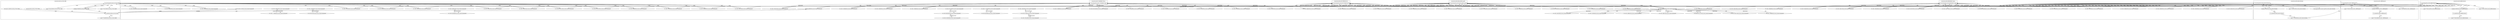 digraph G {
	"1_fwatchdog#ServerID_76c96688d7-9bscs"->"10.1.80.1:55509#ServerID_OuterContainerID"[ label="RESPONSE" ];
	"10.1.80.1:55509#ServerID_OuterContainerID"->"1_fwatchdog#ServerID_76c96688d7-9bscs"[ label="GET" ];
	"1_fwatchdog#ServerID_76c96688d7-9bscs"->"10.1.80.1:55508#ServerID_OuterContainerID"[ label="RESPONSE" ];
	"10.1.80.1:55508#ServerID_OuterContainerID"->"1_fwatchdog#ServerID_76c96688d7-9bscs"[ label="GET" ];
	"1_fwatchdog#ServerID_667d78fb58-847xt"->"10.1.80.1:59340#ServerID_OuterContainerID"[ label="RESPONSE" ];
	"10.1.80.1:59342#ServerID_OuterContainerID"->"1_fwatchdog#ServerID_667d78fb58-847xt"[ label="GET" ];
	"10.1.80.1:59340#ServerID_OuterContainerID"->"1_fwatchdog#ServerID_667d78fb58-847xt"[ label="GET" ];
	"1_fwatchdog#ServerID_667d78fb58-847xt"->"10.1.80.1:59342#ServerID_OuterContainerID"[ label="RESPONSE" ];
	"10.1.80.1:59308#ServerID_OuterContainerID"->"1_fwatchdog#ServerID_1f4f60deee3d"[ label="read" ];
	"1_fwatchdog#ServerID_1f4f60deee3d"->"10.1.80.1:59308#ServerID_OuterContainerID"[ label="write" ];
	"10.1.80.1:59310#ServerID_OuterContainerID"->"1_fwatchdog#ServerID_1f4f60deee3d"[ label="read" ];
	"1_fwatchdog#ServerID_1f4f60deee3d"->"10.1.80.1:59310#ServerID_OuterContainerID"[ label="write" ];
	"10.1.80.1:36358#ServerID_OuterContainerID"->"1_fwatchdog#ServerID_e47e2b15aff4"[ label="read" ];
	"10.1.80.1:36360#ServerID_OuterContainerID"->"1_fwatchdog#ServerID_e47e2b15aff4"[ label="read" ];
	"1_fwatchdog#ServerID_e47e2b15aff4"->"10.1.80.1:36360#ServerID_OuterContainerID"[ label="write" ];
	"10.1.80.1:36390#ServerID_OuterContainerID"->"1_fwatchdog#ServerID_6dcbcc88d5-mp48t"[ label="GET" ];
	"1_fwatchdog#ServerID_e47e2b15aff4"->"10.1.80.1:36358#ServerID_OuterContainerID"[ label="write" ];
	"10.1.80.1:58202#ServerID_OuterContainerID"->"1_fwatchdog#ServerID_d68681b9e3dc"[ label="read" ];
	"1_fwatchdog#ServerID_d68681b9e3dc"->"10.1.80.1:58202#ServerID_OuterContainerID"[ label="write" ];
	"10.1.80.1:58200#ServerID_OuterContainerID"->"1_fwatchdog#ServerID_d68681b9e3dc"[ label="read" ];
	"10.1.80.1:55509#ServerID_OuterContainerID"->"1_fwatchdog#ServerID_bd3e51d82a9e"[ label="read" ];
	"1_fwatchdog#ServerID_d68681b9e3dc"->"10.1.80.1:58200#ServerID_OuterContainerID"[ label="write" ];
	"1_fwatchdog#ServerID_bd3e51d82a9e"->"10.1.80.1:55509#ServerID_OuterContainerID"[ label="write" ];
	"10.1.80.1:55508#ServerID_OuterContainerID"->"1_fwatchdog#ServerID_bd3e51d82a9e"[ label="read" ];
	"1_fwatchdog#ServerID_bd3e51d82a9e"->"10.1.80.1:55508#ServerID_OuterContainerID"[ label="write" ];
	"10.1.80.1:59340#ServerID_OuterContainerID"->"1_fwatchdog#ServerID_1f4f60deee3d"[ label="read" ];
	"10.1.80.1:59342#ServerID_OuterContainerID"->"1_fwatchdog#ServerID_1f4f60deee3d"[ label="read" ];
	"10.1.80.1:36391#ServerID_OuterContainerID"->"1_fwatchdog#ServerID_6dcbcc88d5-mp48t"[ label="GET" ];
	"1_fwatchdog#ServerID_6dcbcc88d5-mp48t"->"10.1.80.1:36391#ServerID_OuterContainerID"[ label="RESPONSE" ];
	"1_fwatchdog#ServerID_6dcbcc88d5-mp48t"->"10.1.80.1:36390#ServerID_OuterContainerID"[ label="RESPONSE" ];
	"10.1.80.1:58230#ServerID_OuterContainerID"->"1_fwatchdog#ServerID_8665dd9487-pdgrc"[ label="GET" ];
	"1_fwatchdog#ServerID_8665dd9487-pdgrc"->"10.1.80.1:58230#ServerID_OuterContainerID"[ label="RESPONSE" ];
	"10.1.80.1:58231#ServerID_OuterContainerID"->"1_fwatchdog#ServerID_8665dd9487-pdgrc"[ label="GET" ];
	"1_fwatchdog#ServerID_8665dd9487-pdgrc"->"10.1.80.1:58231#ServerID_OuterContainerID"[ label="RESPONSE" ];
	"10.1.80.1:55538#ServerID_OuterContainerID"->"1_fwatchdog#ServerID_76c96688d7-9bscs"[ label="GET" ];
	"1_fwatchdog#ServerID_76c96688d7-9bscs"->"10.1.80.1:55538#ServerID_OuterContainerID"[ label="RESPONSE" ];
	"10.1.80.1:55540#ServerID_OuterContainerID"->"1_fwatchdog#ServerID_76c96688d7-9bscs"[ label="GET" ];
	"1_fwatchdog#ServerID_76c96688d7-9bscs"->"10.1.80.1:55540#ServerID_OuterContainerID"[ label="RESPONSE" ];
	"10.1.80.183:58114#ServerID_OuterContainerID"->"1_fwatchdog#ServerID_6dcbcc88d5-mp48t"[ label="POST" ];
	"1_fwatchdog#ServerID_6dcbcc88d5-mp48t"->"gateway:8080#ServerID_OuterContainerID"[ label="POST" ];
	"1_fwatchdog#ServerID_6dcbcc88d5-mp48t"->"10.1.80.183:8080#ServerID_OuterContainerID"[ label="POST" ];
	"10.1.80.183:42036#ServerID_OuterContainerID"->"1_fwatchdog#ServerID_667d78fb58-847xt"[ label="POST" ];
	"1_fwatchdog#ServerID_667d78fb58-847xt"->"10.1.80.183:42036#ServerID_OuterContainerID"[ label="RESPONSE" ];
	"10.1.80.183:8080#ServerID_OuterContainerID"->"1_fwatchdog#ServerID_6dcbcc88d5-mp48t"[ label="RESPONSE" ];
	"gateway:8080#ServerID_OuterContainerID"->"1_fwatchdog#ServerID_6dcbcc88d5-mp48t"[ label="RESPONSE" ];
	"1_fwatchdog#ServerID_6dcbcc88d5-mp48t"->"10.1.80.183:58114#ServerID_OuterContainerID"[ label="RESPONSE" ];
	"10.1.80.1:59390#ServerID_OuterContainerID"->"1_fwatchdog#ServerID_667d78fb58-847xt"[ label="GET" ];
	"1_fwatchdog#ServerID_667d78fb58-847xt"->"10.1.80.1:59390#ServerID_OuterContainerID"[ label="RESPONSE" ];
	"10.1.80.1:59388#ServerID_OuterContainerID"->"1_fwatchdog#ServerID_667d78fb58-847xt"[ label="GET" ];
	"1_fwatchdog#ServerID_667d78fb58-847xt"->"10.1.80.1:59388#ServerID_OuterContainerID"[ label="RESPONSE" ];
	"10.1.80.1:36439#ServerID_OuterContainerID"->"1_fwatchdog#ServerID_6dcbcc88d5-mp48t"[ label="GET" ];
	"1_fwatchdog#ServerID_6dcbcc88d5-mp48t"->"10.1.80.1:36439#ServerID_OuterContainerID"[ label="RESPONSE" ];
	"10.1.80.1:36438#ServerID_OuterContainerID"->"1_fwatchdog#ServerID_6dcbcc88d5-mp48t"[ label="GET" ];
	"1_fwatchdog#ServerID_6dcbcc88d5-mp48t"->"10.1.80.1:36438#ServerID_OuterContainerID"[ label="RESPONSE" ];
	"10.1.80.1:58278#ServerID_OuterContainerID"->"1_fwatchdog#ServerID_8665dd9487-pdgrc"[ label="GET" ];
	"1_fwatchdog#ServerID_8665dd9487-pdgrc"->"10.1.80.1:58278#ServerID_OuterContainerID"[ label="RESPONSE" ];
	"10.1.80.1:58279#ServerID_OuterContainerID"->"1_fwatchdog#ServerID_8665dd9487-pdgrc"[ label="GET" ];
	"1_fwatchdog#ServerID_8665dd9487-pdgrc"->"10.1.80.1:58279#ServerID_OuterContainerID"[ label="RESPONSE" ];
	"10.1.80.183:58150#ServerID_OuterContainerID"->"1_fwatchdog#ServerID_6dcbcc88d5-mp48t"[ label="POST" ];
	"1_fwatchdog#ServerID_6dcbcc88d5-mp48t"->"gateway:8080#ServerID_OuterContainerID"[ label="POST" ];
	"1_fwatchdog#ServerID_6dcbcc88d5-mp48t"->"10.1.80.183:8080#ServerID_OuterContainerID"[ label="POST" ];
	"10.1.80.183:44548#ServerID_OuterContainerID"->"1_fwatchdog#ServerID_8665dd9487-pdgrc"[ label="POST" ];
	"1_fwatchdog#ServerID_8665dd9487-pdgrc"->"10.1.80.183:44548#ServerID_OuterContainerID"[ label="RESPONSE" ];
	"10.1.80.183:8080#ServerID_OuterContainerID"->"1_fwatchdog#ServerID_6dcbcc88d5-mp48t"[ label="RESPONSE" ];
	"gateway:8080#ServerID_OuterContainerID"->"1_fwatchdog#ServerID_6dcbcc88d5-mp48t"[ label="RESPONSE" ];
	"10.1.80.183:56168#ServerID_OuterContainerID"->"1_fwatchdog#ServerID_76c96688d7-9bscs"[ label="POST" ];
	"1_fwatchdog#ServerID_76c96688d7-9bscs"->"10.1.80.183:56168#ServerID_OuterContainerID"[ label="RESPONSE" ];
	"1_fwatchdog#ServerID_6dcbcc88d5-mp48t"->"10.1.80.183:58150#ServerID_OuterContainerID"[ label="RESPONSE" ];
	"10.1.80.1:55610#ServerID_OuterContainerID"->"1_fwatchdog#ServerID_76c96688d7-9bscs"[ label="GET" ];
	"10.1.80.1:55612#ServerID_OuterContainerID"->"1_fwatchdog#ServerID_76c96688d7-9bscs"[ label="GET" ];
	"1_fwatchdog#ServerID_76c96688d7-9bscs"->"10.1.80.1:55612#ServerID_OuterContainerID"[ label="RESPONSE" ];
	"1_fwatchdog#ServerID_76c96688d7-9bscs"->"10.1.80.1:55610#ServerID_OuterContainerID"[ label="RESPONSE" ];
	"10.1.80.1:59440#ServerID_OuterContainerID"->"1_fwatchdog#ServerID_667d78fb58-847xt"[ label="GET" ];
	"1_fwatchdog#ServerID_667d78fb58-847xt"->"10.1.80.1:59440#ServerID_OuterContainerID"[ label="RESPONSE" ];
	"10.1.80.1:59438#ServerID_OuterContainerID"->"1_fwatchdog#ServerID_667d78fb58-847xt"[ label="GET" ];
	"1_fwatchdog#ServerID_667d78fb58-847xt"->"10.1.80.1:59438#ServerID_OuterContainerID"[ label="RESPONSE" ];
	"10.1.80.1:36488#ServerID_OuterContainerID"->"1_fwatchdog#ServerID_6dcbcc88d5-mp48t"[ label="GET" ];
	"1_fwatchdog#ServerID_6dcbcc88d5-mp48t"->"10.1.80.1:36488#ServerID_OuterContainerID"[ label="RESPONSE" ];
	"1_fwatchdog#ServerID_6dcbcc88d5-mp48t"->"10.1.80.1:36490#ServerID_OuterContainerID"[ label="RESPONSE" ];
	"10.1.80.1:36490#ServerID_OuterContainerID"->"1_fwatchdog#ServerID_6dcbcc88d5-mp48t"[ label="GET" ];
	"10.1.80.1:58330#ServerID_OuterContainerID"->"1_fwatchdog#ServerID_8665dd9487-pdgrc"[ label="GET" ];
	"1_fwatchdog#ServerID_8665dd9487-pdgrc"->"10.1.80.1:58330#ServerID_OuterContainerID"[ label="RESPONSE" ];
	"10.1.80.1:58328#ServerID_OuterContainerID"->"1_fwatchdog#ServerID_8665dd9487-pdgrc"[ label="GET" ];
	"1_fwatchdog#ServerID_8665dd9487-pdgrc"->"10.1.80.1:58328#ServerID_OuterContainerID"[ label="RESPONSE" ];
	"10.1.80.1:55638#ServerID_OuterContainerID"->"1_fwatchdog#ServerID_76c96688d7-9bscs"[ label="GET" ];
	"1_fwatchdog#ServerID_76c96688d7-9bscs"->"10.1.80.1:55638#ServerID_OuterContainerID"[ label="RESPONSE" ];
	"10.1.80.1:55636#ServerID_OuterContainerID"->"1_fwatchdog#ServerID_76c96688d7-9bscs"[ label="GET" ];
	"1_fwatchdog#ServerID_76c96688d7-9bscs"->"10.1.80.1:55636#ServerID_OuterContainerID"[ label="RESPONSE" ];
	"10.1.80.1:59464#ServerID_OuterContainerID"->"1_fwatchdog#ServerID_667d78fb58-847xt"[ label="GET" ];
	"10.1.80.1:59466#ServerID_OuterContainerID"->"1_fwatchdog#ServerID_667d78fb58-847xt"[ label="GET" ];
	"1_fwatchdog#ServerID_667d78fb58-847xt"->"10.1.80.1:59464#ServerID_OuterContainerID"[ label="RESPONSE" ];
	"1_fwatchdog#ServerID_667d78fb58-847xt"->"10.1.80.1:59466#ServerID_OuterContainerID"[ label="RESPONSE" ];
	"10.1.80.1:36514#ServerID_OuterContainerID"->"1_fwatchdog#ServerID_6dcbcc88d5-mp48t"[ label="GET" ];
	"10.1.80.1:36516#ServerID_OuterContainerID"->"1_fwatchdog#ServerID_6dcbcc88d5-mp48t"[ label="GET" ];
	"1_fwatchdog#ServerID_6dcbcc88d5-mp48t"->"10.1.80.1:36514#ServerID_OuterContainerID"[ label="RESPONSE" ];
	"1_fwatchdog#ServerID_6dcbcc88d5-mp48t"->"10.1.80.1:36516#ServerID_OuterContainerID"[ label="RESPONSE" ];
	"10.1.80.1:58356#ServerID_OuterContainerID"->"1_fwatchdog#ServerID_8665dd9487-pdgrc"[ label="GET" ];
	"1_fwatchdog#ServerID_8665dd9487-pdgrc"->"10.1.80.1:58356#ServerID_OuterContainerID"[ label="RESPONSE" ];
	"10.1.80.1:58358#ServerID_OuterContainerID"->"1_fwatchdog#ServerID_8665dd9487-pdgrc"[ label="GET" ];
	"1_fwatchdog#ServerID_8665dd9487-pdgrc"->"10.1.80.1:58358#ServerID_OuterContainerID"[ label="RESPONSE" ];
	"10.1.80.1:55664#ServerID_OuterContainerID"->"1_fwatchdog#ServerID_76c96688d7-9bscs"[ label="GET" ];
	"10.1.80.1:55666#ServerID_OuterContainerID"->"1_fwatchdog#ServerID_76c96688d7-9bscs"[ label="GET" ];
	"1_fwatchdog#ServerID_76c96688d7-9bscs"->"10.1.80.1:55664#ServerID_OuterContainerID"[ label="RESPONSE" ];
	"1_fwatchdog#ServerID_76c96688d7-9bscs"->"10.1.80.1:55666#ServerID_OuterContainerID"[ label="RESPONSE" ];
	"10.1.80.1:59490#ServerID_OuterContainerID"->"1_fwatchdog#ServerID_667d78fb58-847xt"[ label="GET" ];
	"1_fwatchdog#ServerID_667d78fb58-847xt"->"10.1.80.1:59490#ServerID_OuterContainerID"[ label="RESPONSE" ];
	"10.1.80.1:59492#ServerID_OuterContainerID"->"1_fwatchdog#ServerID_667d78fb58-847xt"[ label="GET" ];
	"1_fwatchdog#ServerID_667d78fb58-847xt"->"10.1.80.1:59492#ServerID_OuterContainerID"[ label="RESPONSE" ];
	"10.1.80.1:36542#ServerID_OuterContainerID"->"1_fwatchdog#ServerID_6dcbcc88d5-mp48t"[ label="GET" ];
	"1_fwatchdog#ServerID_6dcbcc88d5-mp48t"->"10.1.80.1:36542#ServerID_OuterContainerID"[ label="RESPONSE" ];
	"1_fwatchdog#ServerID_1f4f60deee3d"->"10.1.80.1:59342#ServerID_OuterContainerID"[ label="write" ];
	"1_fwatchdog#ServerID_1f4f60deee3d"->"10.1.80.1:59340#ServerID_OuterContainerID"[ label="write" ];
	"10.1.80.1:36390#ServerID_OuterContainerID"->"1_fwatchdog#ServerID_e47e2b15aff4"[ label="read" ];
	"10.1.80.1:36391#ServerID_OuterContainerID"->"1_fwatchdog#ServerID_e47e2b15aff4"[ label="read" ];
	"1_fwatchdog#ServerID_e47e2b15aff4"->"10.1.80.1:36391#ServerID_OuterContainerID"[ label="write" ];
	"10.1.80.1:58230#ServerID_OuterContainerID"->"1_fwatchdog#ServerID_d68681b9e3dc"[ label="read" ];
	"1_fwatchdog#ServerID_e47e2b15aff4"->"10.1.80.1:36390#ServerID_OuterContainerID"[ label="write" ];
	"10.1.80.1:58231#ServerID_OuterContainerID"->"1_fwatchdog#ServerID_d68681b9e3dc"[ label="read" ];
	"1_fwatchdog#ServerID_d68681b9e3dc"->"10.1.80.1:58230#ServerID_OuterContainerID"[ label="write" ];
	"1_fwatchdog#ServerID_d68681b9e3dc"->"10.1.80.1:58231#ServerID_OuterContainerID"[ label="write" ];
	"10.1.80.1:55540#ServerID_OuterContainerID"->"1_fwatchdog#ServerID_bd3e51d82a9e"[ label="read" ];
	"1_fwatchdog#ServerID_bd3e51d82a9e"->"10.1.80.1:55538#ServerID_OuterContainerID"[ label="write" ];
	"10.1.80.1:55538#ServerID_OuterContainerID"->"1_fwatchdog#ServerID_bd3e51d82a9e"[ label="read" ];
	"1_fwatchdog#ServerID_bd3e51d82a9e"->"10.1.80.1:55540#ServerID_OuterContainerID"[ label="write" ];
	"1_fwatchdog#ServerID_e47e2b15aff4"->"pipe:[77302195]#ServerID_e47e2b15aff4"[ label="write" ];
	"10.1.80.183:58114#ServerID_OuterContainerID"->"1_fwatchdog#ServerID_e47e2b15aff4"[ label="read" ];
	"1_fwatchdog#ServerID_e47e2b15aff4"->"localhost:3000#ServerID_e47e2b15aff4"[ label="connect" ];
	"localhost:3000#ServerID_e47e2b15aff4"->"1_fwatchdog#ServerID_e47e2b15aff4"[ label="read" ];
	"1_fwatchdog#ServerID_e47e2b15aff4"->"localhost:3000#ServerID_e47e2b15aff4"[ label="write" ];
	"9_node#ServerID_e47e2b15aff4"->"pipe:[77303685]#ServerID_e47e2b15aff4"[ label="write" ];
	"localhost:3000#ServerID_e47e2b15aff4"->"9_node#ServerID_e47e2b15aff4"[ label="read" ];
	"/etc/hosts#ServerID_e47e2b15aff4"->"9_node#ServerID_e47e2b15aff4"[ label="read" ];
	"/etc/resolv.conf#ServerID_e47e2b15aff4"->"9_node#ServerID_e47e2b15aff4"[ label="read" ];
	"9_node#ServerID_e47e2b15aff4"->"10.152.183.10:53#ServerID_OuterContainerID"[ label="sendto" ];
	"10.152.183.10:53#ServerID_OuterContainerID"->"9_node#ServerID_e47e2b15aff4"[ label="recvfrom" ];
	"9_node#ServerID_e47e2b15aff4"->"gateway:8080#ServerID_OuterContainerID"[ label="connect" ];
	"10.1.80.183:42036#ServerID_OuterContainerID"->"1_fwatchdog#ServerID_1f4f60deee3d"[ label="read" ];
	"1_fwatchdog#ServerID_1f4f60deee3d"->"pipe:[77303347]#ServerID_1f4f60deee3d"[ label="write" ];
	"1_fwatchdog#ServerID_1f4f60deee3d"->"localhost:3000#ServerID_1f4f60deee3d"[ label="connect" ];
	"localhost:3000#ServerID_1f4f60deee3d"->"1_fwatchdog#ServerID_1f4f60deee3d"[ label="read" ];
	"1_fwatchdog#ServerID_1f4f60deee3d"->"localhost:3000#ServerID_1f4f60deee3d"[ label="write" ];
	"10_node#ServerID_1f4f60deee3d"->"pipe:[77302348]#ServerID_1f4f60deee3d"[ label="write" ];
	"localhost:3000#ServerID_1f4f60deee3d"->"10_node#ServerID_1f4f60deee3d"[ label="read" ];
	"1_fwatchdog#ServerID_1f4f60deee3d"->"pipe:[77303348]#ServerID_1f4f60deee3d"[ label="write" ];
	"1_fwatchdog#ServerID_1f4f60deee3d"->"10.1.80.183:42036#ServerID_OuterContainerID"[ label="write" ];
	"gateway:8080#ServerID_OuterContainerID"->"9_node#ServerID_e47e2b15aff4"[ label="read" ];
	"1_fwatchdog#ServerID_e47e2b15aff4"->"pipe:[77302196]#ServerID_e47e2b15aff4"[ label="write" ];
	"1_fwatchdog#ServerID_e47e2b15aff4"->"10.1.80.183:58114#ServerID_OuterContainerID"[ label="write" ];
	"10.1.80.1:59390#ServerID_OuterContainerID"->"1_fwatchdog#ServerID_1f4f60deee3d"[ label="read" ];
	"10.1.80.1:59388#ServerID_OuterContainerID"->"1_fwatchdog#ServerID_1f4f60deee3d"[ label="read" ];
	"1_fwatchdog#ServerID_1f4f60deee3d"->"10.1.80.1:59388#ServerID_OuterContainerID"[ label="write" ];
	"1_fwatchdog#ServerID_1f4f60deee3d"->"10.1.80.1:59390#ServerID_OuterContainerID"[ label="write" ];
	"10.1.80.1:36439#ServerID_OuterContainerID"->"1_fwatchdog#ServerID_e47e2b15aff4"[ label="read" ];
	"10.1.80.1:36438#ServerID_OuterContainerID"->"1_fwatchdog#ServerID_e47e2b15aff4"[ label="read" ];
	"1_fwatchdog#ServerID_e47e2b15aff4"->"10.1.80.1:36439#ServerID_OuterContainerID"[ label="write" ];
	"10.1.80.1:58278#ServerID_OuterContainerID"->"1_fwatchdog#ServerID_d68681b9e3dc"[ label="read" ];
	"1_fwatchdog#ServerID_e47e2b15aff4"->"10.1.80.1:36438#ServerID_OuterContainerID"[ label="write" ];
	"10.1.80.1:58279#ServerID_OuterContainerID"->"1_fwatchdog#ServerID_d68681b9e3dc"[ label="read" ];
	"1_fwatchdog#ServerID_d68681b9e3dc"->"10.1.80.1:58278#ServerID_OuterContainerID"[ label="write" ];
	"10.1.80.183:58150#ServerID_OuterContainerID"->"1_fwatchdog#ServerID_e47e2b15aff4"[ label="read" ];
	"1_fwatchdog#ServerID_d68681b9e3dc"->"10.1.80.1:58279#ServerID_OuterContainerID"[ label="write" ];
	"1_fwatchdog#ServerID_d68681b9e3dc"->"pipe:[77302414]#ServerID_d68681b9e3dc"[ label="write" ];
	"1_fwatchdog#ServerID_d68681b9e3dc"->"localhost:3000#ServerID_d68681b9e3dc"[ label="connect" ];
	"localhost:3000#ServerID_d68681b9e3dc"->"1_fwatchdog#ServerID_d68681b9e3dc"[ label="read" ];
	"10.1.80.183:44548#ServerID_OuterContainerID"->"1_fwatchdog#ServerID_d68681b9e3dc"[ label="read" ];
	"1_fwatchdog#ServerID_d68681b9e3dc"->"localhost:3000#ServerID_d68681b9e3dc"[ label="write" ];
	"localhost:3000#ServerID_d68681b9e3dc"->"10_node#ServerID_d68681b9e3dc"[ label="read" ];
	"10_node#ServerID_d68681b9e3dc"->"pipe:[77304018]#ServerID_d68681b9e3dc"[ label="write" ];
	"1_fwatchdog#ServerID_d68681b9e3dc"->"pipe:[77302415]#ServerID_d68681b9e3dc"[ label="write" ];
	"1_fwatchdog#ServerID_d68681b9e3dc"->"10.1.80.183:44548#ServerID_OuterContainerID"[ label="write" ];
	"1_fwatchdog#ServerID_bd3e51d82a9e"->"localhost:3000#ServerID_bd3e51d82a9e"[ label="connect" ];
	"localhost:3000#ServerID_bd3e51d82a9e"->"1_fwatchdog#ServerID_bd3e51d82a9e"[ label="read" ];
	"1_fwatchdog#ServerID_bd3e51d82a9e"->"localhost:3000#ServerID_bd3e51d82a9e"[ label="write" ];
	"10.1.80.183:56168#ServerID_OuterContainerID"->"1_fwatchdog#ServerID_bd3e51d82a9e"[ label="read" ];
	"localhost:3000#ServerID_bd3e51d82a9e"->"15_node#ServerID_bd3e51d82a9e"[ label="read" ];
	"15_node#ServerID_bd3e51d82a9e"->"pipe:[77304956]#ServerID_bd3e51d82a9e"[ label="write" ];
	"pipe:[77304956]#ServerID_bd3e51d82a9e"->"1_fwatchdog#ServerID_bd3e51d82a9e"[ label="read" ];
	"1_fwatchdog#ServerID_bd3e51d82a9e"->"pipe:[77302623]#ServerID_bd3e51d82a9e"[ label="write" ];
	"1_fwatchdog#ServerID_bd3e51d82a9e"->"/home/app/request.alastor.log#ServerID_bd3e51d82a9e"[ label="write" ];
	"1_fwatchdog#ServerID_bd3e51d82a9e"->"10.1.80.183:56168#ServerID_OuterContainerID"[ label="write" ];
	"1_fwatchdog#ServerID_e47e2b15aff4"->"10.1.80.183:58150#ServerID_OuterContainerID"[ label="write" ];
	"1_fwatchdog#ServerID_bd3e51d82a9e"->"10.1.80.1:55610#ServerID_OuterContainerID"[ label="write" ];
	"10.1.80.1:55612#ServerID_OuterContainerID"->"1_fwatchdog#ServerID_bd3e51d82a9e"[ label="read" ];
	"10.1.80.1:55610#ServerID_OuterContainerID"->"1_fwatchdog#ServerID_bd3e51d82a9e"[ label="read" ];
	"1_fwatchdog#ServerID_bd3e51d82a9e"->"10.1.80.1:55612#ServerID_OuterContainerID"[ label="write" ];
	"10.1.80.1:59438#ServerID_OuterContainerID"->"1_fwatchdog#ServerID_1f4f60deee3d"[ label="read" ];
	"10.1.80.1:59440#ServerID_OuterContainerID"->"1_fwatchdog#ServerID_1f4f60deee3d"[ label="read" ];
	"1_fwatchdog#ServerID_1f4f60deee3d"->"10.1.80.1:59440#ServerID_OuterContainerID"[ label="write" ];
	"1_fwatchdog#ServerID_e47e2b15aff4"->"10.1.80.1:36488#ServerID_OuterContainerID"[ label="write" ];
	"10.1.80.1:36490#ServerID_OuterContainerID"->"1_fwatchdog#ServerID_e47e2b15aff4"[ label="read" ];
	"10.1.80.1:36488#ServerID_OuterContainerID"->"1_fwatchdog#ServerID_e47e2b15aff4"[ label="read" ];
	"1_fwatchdog#ServerID_1f4f60deee3d"->"10.1.80.1:59438#ServerID_OuterContainerID"[ label="write" ];
	"1_fwatchdog#ServerID_e47e2b15aff4"->"10.1.80.1:36490#ServerID_OuterContainerID"[ label="write" ];
	"10.1.80.1:58330#ServerID_OuterContainerID"->"1_fwatchdog#ServerID_d68681b9e3dc"[ label="read" ];
	"10.1.80.1:58328#ServerID_OuterContainerID"->"1_fwatchdog#ServerID_d68681b9e3dc"[ label="read" ];
	"1_fwatchdog#ServerID_d68681b9e3dc"->"10.1.80.1:58330#ServerID_OuterContainerID"[ label="write" ];
	"1_fwatchdog#ServerID_d68681b9e3dc"->"10.1.80.1:58328#ServerID_OuterContainerID"[ label="write" ];
	"10.1.80.1:55638#ServerID_OuterContainerID"->"1_fwatchdog#ServerID_bd3e51d82a9e"[ label="read" ];
	"1_fwatchdog#ServerID_bd3e51d82a9e"->"10.1.80.1:55638#ServerID_OuterContainerID"[ label="write" ];
	"10.1.80.1:55636#ServerID_OuterContainerID"->"1_fwatchdog#ServerID_bd3e51d82a9e"[ label="read" ];
	"1_fwatchdog#ServerID_bd3e51d82a9e"->"10.1.80.1:55636#ServerID_OuterContainerID"[ label="write" ];
	"10.1.80.1:59464#ServerID_OuterContainerID"->"1_fwatchdog#ServerID_1f4f60deee3d"[ label="read" ];
	"10.1.80.1:59466#ServerID_OuterContainerID"->"1_fwatchdog#ServerID_1f4f60deee3d"[ label="read" ];
	"1_fwatchdog#ServerID_1f4f60deee3d"->"10.1.80.1:59464#ServerID_OuterContainerID"[ label="write" ];
	"1_fwatchdog#ServerID_1f4f60deee3d"->"10.1.80.1:59466#ServerID_OuterContainerID"[ label="write" ];
	"10.1.80.1:36516#ServerID_OuterContainerID"->"1_fwatchdog#ServerID_e47e2b15aff4"[ label="read" ];
	"10.1.80.1:36514#ServerID_OuterContainerID"->"1_fwatchdog#ServerID_e47e2b15aff4"[ label="read" ];
	"1_fwatchdog#ServerID_e47e2b15aff4"->"10.1.80.1:36514#ServerID_OuterContainerID"[ label="write" ];
	"1_fwatchdog#ServerID_e47e2b15aff4"->"10.1.80.1:36516#ServerID_OuterContainerID"[ label="write" ];
	"10.1.80.1:58358#ServerID_OuterContainerID"->"1_fwatchdog#ServerID_d68681b9e3dc"[ label="read" ];
	"10.1.80.1:58356#ServerID_OuterContainerID"->"1_fwatchdog#ServerID_d68681b9e3dc"[ label="read" ];
	"1_fwatchdog#ServerID_d68681b9e3dc"->"10.1.80.1:58356#ServerID_OuterContainerID"[ label="write" ];
	"1_fwatchdog#ServerID_d68681b9e3dc"->"10.1.80.1:58358#ServerID_OuterContainerID"[ label="write" ];
	"10.1.80.1:55664#ServerID_OuterContainerID"->"1_fwatchdog#ServerID_bd3e51d82a9e"[ label="read" ];
	"10.1.80.1:55666#ServerID_OuterContainerID"->"1_fwatchdog#ServerID_bd3e51d82a9e"[ label="read" ];
	"1_fwatchdog#ServerID_bd3e51d82a9e"->"10.1.80.1:55664#ServerID_OuterContainerID"[ label="write" ];
	"1_fwatchdog#ServerID_bd3e51d82a9e"->"10.1.80.1:55666#ServerID_OuterContainerID"[ label="write" ];
	"10.1.80.1:59490#ServerID_OuterContainerID"->"1_fwatchdog#ServerID_1f4f60deee3d"[ label="read" ];
	"10.1.80.1:59492#ServerID_OuterContainerID"->"1_fwatchdog#ServerID_1f4f60deee3d"[ label="read" ];
	"1_fwatchdog#ServerID_1f4f60deee3d"->"10.1.80.1:59490#ServerID_OuterContainerID"[ label="write" ];
	"1_fwatchdog#ServerID_1f4f60deee3d"->"10.1.80.1:59492#ServerID_OuterContainerID"[ label="write" ];
	"10.1.80.1:36542#ServerID_OuterContainerID"->"1_fwatchdog#ServerID_e47e2b15aff4"[ label="read" ];
	"1_fwatchdog#ServerID_e47e2b15aff4"->"10.1.80.1:36542#ServerID_OuterContainerID"[ label="write" ];
	"10.1.80.1:36540#ServerID_OuterContainerID"->"1_fwatchdog#ServerID_e47e2b15aff4"[ label="read" ];
	"1_fwatchdog#ServerID_e47e2b15aff4"->"10.1.80.1:36540#ServerID_OuterContainerID"[ label="write" ];
	"10.1.80.1:58382#ServerID_OuterContainerID"->"1_fwatchdog#ServerID_d68681b9e3dc"[ label="read" ];
	"10.1.80.1:58384#ServerID_OuterContainerID"->"1_fwatchdog#ServerID_d68681b9e3dc"[ label="read" ];
	"1_fwatchdog#ServerID_d68681b9e3dc"->"10.1.80.1:58384#ServerID_OuterContainerID"[ label="write" ];
	"1_fwatchdog#ServerID_d68681b9e3dc"->"10.1.80.1:58382#ServerID_OuterContainerID"[ label="write" ];
	"10.1.80.1:59564#ServerID_OuterContainerID"->"10.1.80.183:8080#ServerID_OuterContainerID"[ label="GET" ];
	"10.1.80.1:45020#ServerID_OuterContainerID"->"10.1.80.187:9093#ServerID_OuterContainerID"[ label="GET" ];
	"10.1.80.183:8080#ServerID_OuterContainerID"->"10.1.80.1:59564#ServerID_OuterContainerID"[ label="RESPONSE" ];
	"10.1.80.187:9093#ServerID_OuterContainerID"->"10.1.80.1:45020#ServerID_OuterContainerID"[ label="RESPONSE" ];
	"10.1.80.183:8080#ServerID_OuterContainerID"->"10.1.80.1:59574#ServerID_OuterContainerID"[ label="RESPONSE" ];
	"10.1.80.1:59574#ServerID_OuterContainerID"->"10.1.80.183:8080#ServerID_OuterContainerID"[ label="GET" ];
	"10.1.80.177:32930#ServerID_OuterContainerID"->"10.1.80.183:8082#ServerID_OuterContainerID"[ label="GET" ];
	"10.1.80.183:8082#ServerID_OuterContainerID"->"10.1.80.177:32930#ServerID_OuterContainerID"[ label="RESPONSE" ];
	"10.1.80.1:50756#ServerID_OuterContainerID"->"10.1.80.180:8000#ServerID_OuterContainerID"[ label="GET" ];
	"10.1.80.180:8000#ServerID_OuterContainerID"->"10.1.80.1:50756#ServerID_OuterContainerID"[ label="RESPONSE" ];
	"10.1.80.1:54254#ServerID_OuterContainerID"->"10.1.80.180:8000#ServerID_OuterContainerID"[ label="GET" ];
	"10.1.80.180:8000#ServerID_OuterContainerID"->"10.1.80.1:54254#ServerID_OuterContainerID"[ label="RESPONSE" ];
	"10.1.80.1:4891#ServerID_OuterContainerID"->"10.1.80.183:8080#ServerID_OuterContainerID"[ label="POST" ];
	"10.1.80.183:8080#ServerID_OuterContainerID"->"10.1.80.1:4891#ServerID_OuterContainerID"[ label="RESPONSE" ];
	"10.1.80.183:8080#ServerID_OuterContainerID"->"10.0.88.125:31112#ServerID_OuterContainerID"[ label="RESPONSE" ];
	"10.1.80.1:44104#ServerID_OuterContainerID"->"10.1.80.183:8080#ServerID_OuterContainerID"[ label="POST" ];
	"10.1.80.183:8080#ServerID_OuterContainerID"->"10.1.80.1:44104#ServerID_OuterContainerID"[ label="RESPONSE" ];
	"10.1.80.183:8080#ServerID_OuterContainerID"->"10.0.88.125:31112#ServerID_OuterContainerID"[ label="RESPONSE" ];
	"10.1.80.1:59668#ServerID_OuterContainerID"->"10.1.80.183:8080#ServerID_OuterContainerID"[ label="GET" ];
	"10.1.80.183:8080#ServerID_OuterContainerID"->"10.1.80.1:59668#ServerID_OuterContainerID"[ label="RESPONSE" ];
	"10.1.80.1:59692#ServerID_OuterContainerID"->"10.1.80.183:8080#ServerID_OuterContainerID"[ label="GET" ];
	"10.1.80.183:8080#ServerID_OuterContainerID"->"10.1.80.1:59692#ServerID_OuterContainerID"[ label="RESPONSE" ];
	"10.1.80.1:45144#ServerID_OuterContainerID"->"10.1.80.187:9093#ServerID_OuterContainerID"[ label="GET" ];
	"10.1.80.187:9093#ServerID_OuterContainerID"->"10.1.80.1:45144#ServerID_OuterContainerID"[ label="RESPONSE" ];
	"10.1.80.1:40922#ServerID_OuterContainerID"->"10.1.80.182:8080#ServerID_OuterContainerID"[ label="GET" ];
	"10.1.80.182:8080#ServerID_OuterContainerID"->"10.1.80.1:40922#ServerID_OuterContainerID"[ label="RESPONSE" ];
	"10.1.80.1:52448#ServerID_OuterContainerID"->"10.1.80.182:8181#ServerID_OuterContainerID"[ label="GET" ];
	"10.1.80.182:8181#ServerID_OuterContainerID"->"10.1.80.1:52448#ServerID_OuterContainerID"[ label="RESPONSE" ];
	"10.1.80.1:50640#ServerID_OuterContainerID"->"10.1.80.177:9090#ServerID_OuterContainerID"[ label="GET" ];
	"10.1.80.177:9090#ServerID_OuterContainerID"->"10.1.80.1:50640#ServerID_OuterContainerID"[ label="RESPONSE" ];
	subgraph "clusterServerID_1f4f60deee3d" {
	label="clusterServerID_1f4f60deee3d";
	"10_node#ServerID_1f4f60deee3d" [ shape=box ];
	"1_fwatchdog#ServerID_1f4f60deee3d" [ shape=box ];
	"localhost:3000#ServerID_1f4f60deee3d" [ shape=diamond ];
	"pipe:[77302348]#ServerID_1f4f60deee3d" [ shape=ellipse ];
	"pipe:[77303347]#ServerID_1f4f60deee3d" [ shape=ellipse ];
	"pipe:[77303348]#ServerID_1f4f60deee3d" [ shape=ellipse ];

}
;
	subgraph "clusterServerID_667d78fb58-847xt" {
	label="clusterServerID_667d78fb58-847xt";
	"1_fwatchdog#ServerID_667d78fb58-847xt" [ shape=box ];

}
;
	subgraph "clusterServerID_6dcbcc88d5-mp48t" {
	label="clusterServerID_6dcbcc88d5-mp48t";
	"1_fwatchdog#ServerID_6dcbcc88d5-mp48t" [ shape=box ];

}
;
	subgraph "clusterServerID_76c96688d7-9bscs" {
	label="clusterServerID_76c96688d7-9bscs";
	"1_fwatchdog#ServerID_76c96688d7-9bscs" [ shape=box ];

}
;
	subgraph "clusterServerID_8665dd9487-pdgrc" {
	label="clusterServerID_8665dd9487-pdgrc";
	"1_fwatchdog#ServerID_8665dd9487-pdgrc" [ shape=box ];

}
;
	subgraph "clusterServerID_OuterContainerID" {
	label="clusterServerID_OuterContainerID";
	"10.0.88.125:31112#ServerID_OuterContainerID" [ shape=diamond ];
	"10.1.80.177:32930#ServerID_OuterContainerID" [ shape=diamond ];
	"10.1.80.177:9090#ServerID_OuterContainerID" [ shape=diamond ];
	"10.1.80.180:8000#ServerID_OuterContainerID" [ shape=diamond ];
	"10.1.80.182:8080#ServerID_OuterContainerID" [ shape=diamond ];
	"10.1.80.182:8181#ServerID_OuterContainerID" [ shape=diamond ];
	"10.1.80.183:42036#ServerID_OuterContainerID" [ shape=diamond ];
	"10.1.80.183:44548#ServerID_OuterContainerID" [ shape=diamond ];
	"10.1.80.183:56168#ServerID_OuterContainerID" [ shape=diamond ];
	"10.1.80.183:58114#ServerID_OuterContainerID" [ shape=diamond ];
	"10.1.80.183:58150#ServerID_OuterContainerID" [ shape=diamond ];
	"10.1.80.183:8080#ServerID_OuterContainerID" [ shape=diamond ];
	"10.1.80.183:8082#ServerID_OuterContainerID" [ shape=diamond ];
	"10.1.80.187:9093#ServerID_OuterContainerID" [ shape=diamond ];
	"10.1.80.1:36358#ServerID_OuterContainerID" [ shape=diamond ];
	"10.1.80.1:36360#ServerID_OuterContainerID" [ shape=diamond ];
	"10.1.80.1:36390#ServerID_OuterContainerID" [ shape=diamond ];
	"10.1.80.1:36391#ServerID_OuterContainerID" [ shape=diamond ];
	"10.1.80.1:36438#ServerID_OuterContainerID" [ shape=diamond ];
	"10.1.80.1:36439#ServerID_OuterContainerID" [ shape=diamond ];
	"10.1.80.1:36488#ServerID_OuterContainerID" [ shape=diamond ];
	"10.1.80.1:36490#ServerID_OuterContainerID" [ shape=diamond ];
	"10.1.80.1:36514#ServerID_OuterContainerID" [ shape=diamond ];
	"10.1.80.1:36516#ServerID_OuterContainerID" [ shape=diamond ];
	"10.1.80.1:36540#ServerID_OuterContainerID" [ shape=diamond ];
	"10.1.80.1:36542#ServerID_OuterContainerID" [ shape=diamond ];
	"10.1.80.1:40922#ServerID_OuterContainerID" [ shape=diamond ];
	"10.1.80.1:44104#ServerID_OuterContainerID" [ shape=diamond ];
	"10.1.80.1:45020#ServerID_OuterContainerID" [ shape=diamond ];
	"10.1.80.1:45144#ServerID_OuterContainerID" [ shape=diamond ];
	"10.1.80.1:4891#ServerID_OuterContainerID" [ shape=diamond ];
	"10.1.80.1:50640#ServerID_OuterContainerID" [ shape=diamond ];
	"10.1.80.1:50756#ServerID_OuterContainerID" [ shape=diamond ];
	"10.1.80.1:52448#ServerID_OuterContainerID" [ shape=diamond ];
	"10.1.80.1:54254#ServerID_OuterContainerID" [ shape=diamond ];
	"10.1.80.1:55508#ServerID_OuterContainerID" [ shape=diamond ];
	"10.1.80.1:55509#ServerID_OuterContainerID" [ shape=diamond ];
	"10.1.80.1:55538#ServerID_OuterContainerID" [ shape=diamond ];
	"10.1.80.1:55540#ServerID_OuterContainerID" [ shape=diamond ];
	"10.1.80.1:55610#ServerID_OuterContainerID" [ shape=diamond ];
	"10.1.80.1:55612#ServerID_OuterContainerID" [ shape=diamond ];
	"10.1.80.1:55636#ServerID_OuterContainerID" [ shape=diamond ];
	"10.1.80.1:55638#ServerID_OuterContainerID" [ shape=diamond ];
	"10.1.80.1:55664#ServerID_OuterContainerID" [ shape=diamond ];
	"10.1.80.1:55666#ServerID_OuterContainerID" [ shape=diamond ];
	"10.1.80.1:58200#ServerID_OuterContainerID" [ shape=diamond ];
	"10.1.80.1:58202#ServerID_OuterContainerID" [ shape=diamond ];
	"10.1.80.1:58230#ServerID_OuterContainerID" [ shape=diamond ];
	"10.1.80.1:58231#ServerID_OuterContainerID" [ shape=diamond ];
	"10.1.80.1:58278#ServerID_OuterContainerID" [ shape=diamond ];
	"10.1.80.1:58279#ServerID_OuterContainerID" [ shape=diamond ];
	"10.1.80.1:58328#ServerID_OuterContainerID" [ shape=diamond ];
	"10.1.80.1:58330#ServerID_OuterContainerID" [ shape=diamond ];
	"10.1.80.1:58356#ServerID_OuterContainerID" [ shape=diamond ];
	"10.1.80.1:58358#ServerID_OuterContainerID" [ shape=diamond ];
	"10.1.80.1:58382#ServerID_OuterContainerID" [ shape=diamond ];
	"10.1.80.1:58384#ServerID_OuterContainerID" [ shape=diamond ];
	"10.1.80.1:59308#ServerID_OuterContainerID" [ shape=diamond ];
	"10.1.80.1:59310#ServerID_OuterContainerID" [ shape=diamond ];
	"10.1.80.1:59340#ServerID_OuterContainerID" [ shape=diamond ];
	"10.1.80.1:59342#ServerID_OuterContainerID" [ shape=diamond ];
	"10.1.80.1:59388#ServerID_OuterContainerID" [ shape=diamond ];
	"10.1.80.1:59390#ServerID_OuterContainerID" [ shape=diamond ];
	"10.1.80.1:59438#ServerID_OuterContainerID" [ shape=diamond ];
	"10.1.80.1:59440#ServerID_OuterContainerID" [ shape=diamond ];
	"10.1.80.1:59464#ServerID_OuterContainerID" [ shape=diamond ];
	"10.1.80.1:59466#ServerID_OuterContainerID" [ shape=diamond ];
	"10.1.80.1:59490#ServerID_OuterContainerID" [ shape=diamond ];
	"10.1.80.1:59492#ServerID_OuterContainerID" [ shape=diamond ];
	"10.1.80.1:59564#ServerID_OuterContainerID" [ shape=diamond ];
	"10.1.80.1:59574#ServerID_OuterContainerID" [ shape=diamond ];
	"10.1.80.1:59668#ServerID_OuterContainerID" [ shape=diamond ];
	"10.1.80.1:59692#ServerID_OuterContainerID" [ shape=diamond ];
	"10.152.183.10:53#ServerID_OuterContainerID" [ shape=diamond ];
	"gateway:8080#ServerID_OuterContainerID" [ shape=diamond ];

}
;
	subgraph "clusterServerID_bd3e51d82a9e" {
	label="clusterServerID_bd3e51d82a9e";
	"/home/app/request.alastor.log#ServerID_bd3e51d82a9e" [ shape=ellipse ];
	"15_node#ServerID_bd3e51d82a9e" [ shape=box ];
	"1_fwatchdog#ServerID_bd3e51d82a9e" [ shape=box ];
	"localhost:3000#ServerID_bd3e51d82a9e" [ shape=diamond ];
	"pipe:[77302623]#ServerID_bd3e51d82a9e" [ shape=ellipse ];
	"pipe:[77304956]#ServerID_bd3e51d82a9e" [ shape=ellipse ];

}
;
	subgraph "clusterServerID_d68681b9e3dc" {
	label="clusterServerID_d68681b9e3dc";
	"10_node#ServerID_d68681b9e3dc" [ shape=box ];
	"1_fwatchdog#ServerID_d68681b9e3dc" [ shape=box ];
	"localhost:3000#ServerID_d68681b9e3dc" [ shape=diamond ];
	"pipe:[77302414]#ServerID_d68681b9e3dc" [ shape=ellipse ];
	"pipe:[77302415]#ServerID_d68681b9e3dc" [ shape=ellipse ];
	"pipe:[77304018]#ServerID_d68681b9e3dc" [ shape=ellipse ];

}
;
	subgraph "clusterServerID_e47e2b15aff4" {
	label="clusterServerID_e47e2b15aff4";
	"/etc/hosts#ServerID_e47e2b15aff4" [ shape=ellipse ];
	"/etc/resolv.conf#ServerID_e47e2b15aff4" [ shape=ellipse ];
	"1_fwatchdog#ServerID_e47e2b15aff4" [ shape=box ];
	"9_node#ServerID_e47e2b15aff4" [ shape=box ];
	"localhost:3000#ServerID_e47e2b15aff4" [ shape=diamond ];
	"pipe:[77302195]#ServerID_e47e2b15aff4" [ shape=ellipse ];
	"pipe:[77302196]#ServerID_e47e2b15aff4" [ shape=ellipse ];
	"pipe:[77303685]#ServerID_e47e2b15aff4" [ shape=ellipse ];

}
;

}
